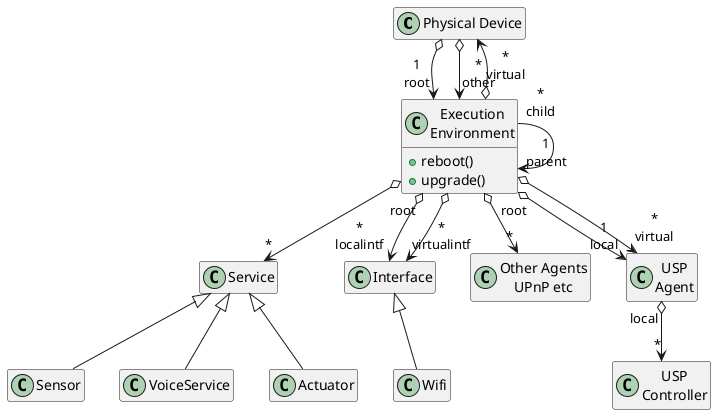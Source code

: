 @startuml

class "Physical Device" as DEVICE
class "Other Agents\nUPnP etc" as OTHER
class "USP\nAgent" as AGENT
class "USP\nController" as CONTROLLER
class "Service" as SERVICE
class "Wifi" as WIFI
class "Sensor" as SENSOR
class "Interface" as INTF
class "VoiceService" as VOICE
class "Actuator" as ACTUATOR
class "USP\nAgent" as AGENT
class "USP\nController" as CONTROLLER
class "Execution\nEnvironment" as EE {

	+reboot()
	+upgrade()	
}

DEVICE o--> "1\nroot" EE
DEVICE o--> "*\nother" EE
EE o-up-> "*\nvirtual" DEVICE
EE "root" o--> "1\nlocal" AGENT
EE o--> "*" OTHER
EE "*\nchild" --> "1\nparent" EE
EE o--> "*\nvirtual" AGENT
AGENT "local" o--> "*" CONTROLLER
EE "root" o--> "*\nlocalintf" INTF
EE o--> "*\nvirtualintf" INTF
EE o--> "*" SERVICE
WIFI -up-|> INTF
SENSOR -up-|> SERVICE
ACTUATOR -up-|> SERVICE
VOICE -up-|> SERVICE

hide empty fields
hide empty methods
@enduml
